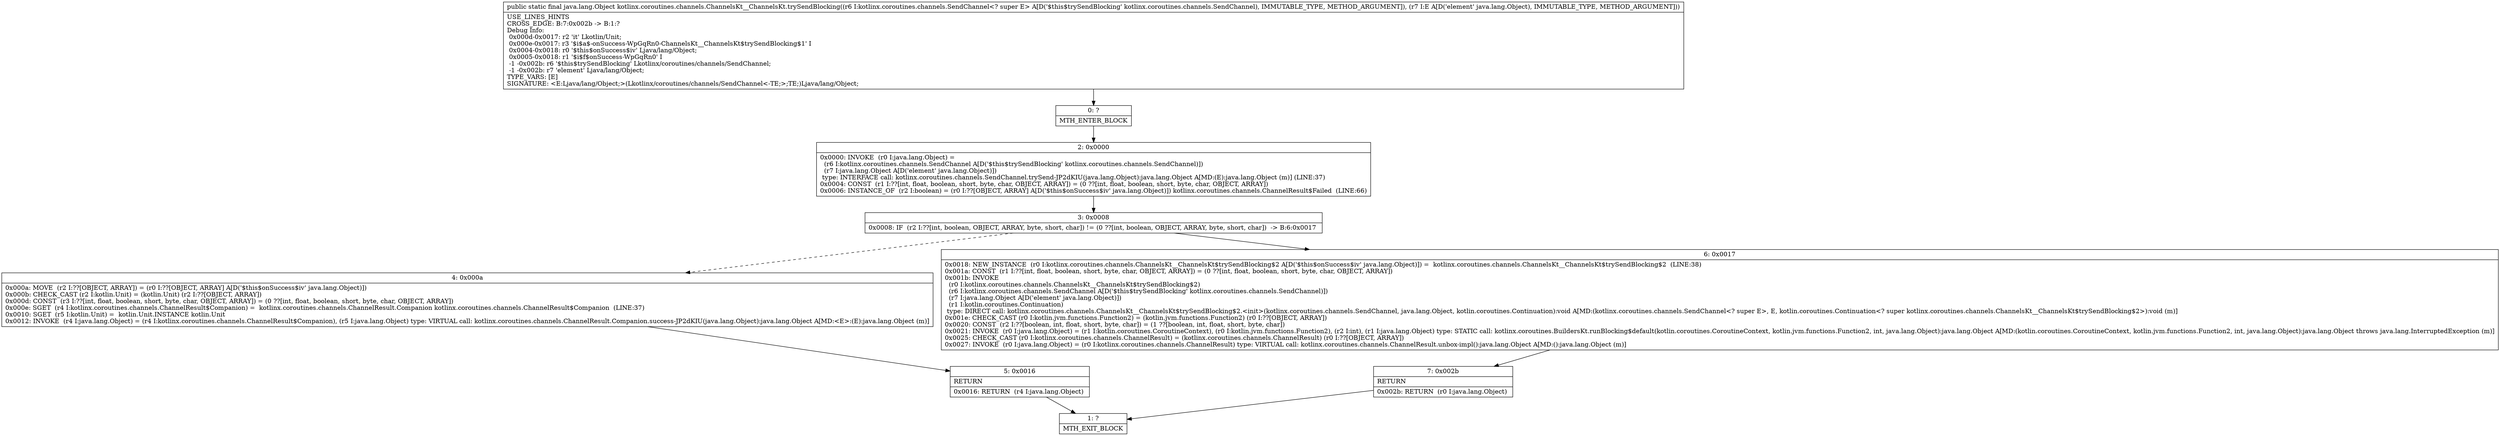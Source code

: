 digraph "CFG forkotlinx.coroutines.channels.ChannelsKt__ChannelsKt.trySendBlocking(Lkotlinx\/coroutines\/channels\/SendChannel;Ljava\/lang\/Object;)Ljava\/lang\/Object;" {
Node_0 [shape=record,label="{0\:\ ?|MTH_ENTER_BLOCK\l}"];
Node_2 [shape=record,label="{2\:\ 0x0000|0x0000: INVOKE  (r0 I:java.lang.Object) = \l  (r6 I:kotlinx.coroutines.channels.SendChannel A[D('$this$trySendBlocking' kotlinx.coroutines.channels.SendChannel)])\l  (r7 I:java.lang.Object A[D('element' java.lang.Object)])\l type: INTERFACE call: kotlinx.coroutines.channels.SendChannel.trySend\-JP2dKIU(java.lang.Object):java.lang.Object A[MD:(E):java.lang.Object (m)] (LINE:37)\l0x0004: CONST  (r1 I:??[int, float, boolean, short, byte, char, OBJECT, ARRAY]) = (0 ??[int, float, boolean, short, byte, char, OBJECT, ARRAY]) \l0x0006: INSTANCE_OF  (r2 I:boolean) = (r0 I:??[OBJECT, ARRAY] A[D('$this$onSuccess$iv' java.lang.Object)]) kotlinx.coroutines.channels.ChannelResult$Failed  (LINE:66)\l}"];
Node_3 [shape=record,label="{3\:\ 0x0008|0x0008: IF  (r2 I:??[int, boolean, OBJECT, ARRAY, byte, short, char]) != (0 ??[int, boolean, OBJECT, ARRAY, byte, short, char])  \-\> B:6:0x0017 \l}"];
Node_4 [shape=record,label="{4\:\ 0x000a|0x000a: MOVE  (r2 I:??[OBJECT, ARRAY]) = (r0 I:??[OBJECT, ARRAY] A[D('$this$onSuccess$iv' java.lang.Object)]) \l0x000b: CHECK_CAST (r2 I:kotlin.Unit) = (kotlin.Unit) (r2 I:??[OBJECT, ARRAY]) \l0x000d: CONST  (r3 I:??[int, float, boolean, short, byte, char, OBJECT, ARRAY]) = (0 ??[int, float, boolean, short, byte, char, OBJECT, ARRAY]) \l0x000e: SGET  (r4 I:kotlinx.coroutines.channels.ChannelResult$Companion) =  kotlinx.coroutines.channels.ChannelResult.Companion kotlinx.coroutines.channels.ChannelResult$Companion  (LINE:37)\l0x0010: SGET  (r5 I:kotlin.Unit) =  kotlin.Unit.INSTANCE kotlin.Unit \l0x0012: INVOKE  (r4 I:java.lang.Object) = (r4 I:kotlinx.coroutines.channels.ChannelResult$Companion), (r5 I:java.lang.Object) type: VIRTUAL call: kotlinx.coroutines.channels.ChannelResult.Companion.success\-JP2dKIU(java.lang.Object):java.lang.Object A[MD:\<E\>:(E):java.lang.Object (m)]\l}"];
Node_5 [shape=record,label="{5\:\ 0x0016|RETURN\l|0x0016: RETURN  (r4 I:java.lang.Object) \l}"];
Node_1 [shape=record,label="{1\:\ ?|MTH_EXIT_BLOCK\l}"];
Node_6 [shape=record,label="{6\:\ 0x0017|0x0018: NEW_INSTANCE  (r0 I:kotlinx.coroutines.channels.ChannelsKt__ChannelsKt$trySendBlocking$2 A[D('$this$onSuccess$iv' java.lang.Object)]) =  kotlinx.coroutines.channels.ChannelsKt__ChannelsKt$trySendBlocking$2  (LINE:38)\l0x001a: CONST  (r1 I:??[int, float, boolean, short, byte, char, OBJECT, ARRAY]) = (0 ??[int, float, boolean, short, byte, char, OBJECT, ARRAY]) \l0x001b: INVOKE  \l  (r0 I:kotlinx.coroutines.channels.ChannelsKt__ChannelsKt$trySendBlocking$2)\l  (r6 I:kotlinx.coroutines.channels.SendChannel A[D('$this$trySendBlocking' kotlinx.coroutines.channels.SendChannel)])\l  (r7 I:java.lang.Object A[D('element' java.lang.Object)])\l  (r1 I:kotlin.coroutines.Continuation)\l type: DIRECT call: kotlinx.coroutines.channels.ChannelsKt__ChannelsKt$trySendBlocking$2.\<init\>(kotlinx.coroutines.channels.SendChannel, java.lang.Object, kotlin.coroutines.Continuation):void A[MD:(kotlinx.coroutines.channels.SendChannel\<? super E\>, E, kotlin.coroutines.Continuation\<? super kotlinx.coroutines.channels.ChannelsKt__ChannelsKt$trySendBlocking$2\>):void (m)]\l0x001e: CHECK_CAST (r0 I:kotlin.jvm.functions.Function2) = (kotlin.jvm.functions.Function2) (r0 I:??[OBJECT, ARRAY]) \l0x0020: CONST  (r2 I:??[boolean, int, float, short, byte, char]) = (1 ??[boolean, int, float, short, byte, char]) \l0x0021: INVOKE  (r0 I:java.lang.Object) = (r1 I:kotlin.coroutines.CoroutineContext), (r0 I:kotlin.jvm.functions.Function2), (r2 I:int), (r1 I:java.lang.Object) type: STATIC call: kotlinx.coroutines.BuildersKt.runBlocking$default(kotlin.coroutines.CoroutineContext, kotlin.jvm.functions.Function2, int, java.lang.Object):java.lang.Object A[MD:(kotlin.coroutines.CoroutineContext, kotlin.jvm.functions.Function2, int, java.lang.Object):java.lang.Object throws java.lang.InterruptedException (m)]\l0x0025: CHECK_CAST (r0 I:kotlinx.coroutines.channels.ChannelResult) = (kotlinx.coroutines.channels.ChannelResult) (r0 I:??[OBJECT, ARRAY]) \l0x0027: INVOKE  (r0 I:java.lang.Object) = (r0 I:kotlinx.coroutines.channels.ChannelResult) type: VIRTUAL call: kotlinx.coroutines.channels.ChannelResult.unbox\-impl():java.lang.Object A[MD:():java.lang.Object (m)]\l}"];
Node_7 [shape=record,label="{7\:\ 0x002b|RETURN\l|0x002b: RETURN  (r0 I:java.lang.Object) \l}"];
MethodNode[shape=record,label="{public static final java.lang.Object kotlinx.coroutines.channels.ChannelsKt__ChannelsKt.trySendBlocking((r6 I:kotlinx.coroutines.channels.SendChannel\<? super E\> A[D('$this$trySendBlocking' kotlinx.coroutines.channels.SendChannel), IMMUTABLE_TYPE, METHOD_ARGUMENT]), (r7 I:E A[D('element' java.lang.Object), IMMUTABLE_TYPE, METHOD_ARGUMENT]))  | USE_LINES_HINTS\lCROSS_EDGE: B:7:0x002b \-\> B:1:?\lDebug Info:\l  0x000d\-0x0017: r2 'it' Lkotlin\/Unit;\l  0x000e\-0x0017: r3 '$i$a$\-onSuccess\-WpGqRn0\-ChannelsKt__ChannelsKt$trySendBlocking$1' I\l  0x0004\-0x0018: r0 '$this$onSuccess$iv' Ljava\/lang\/Object;\l  0x0005\-0x0018: r1 '$i$f$onSuccess\-WpGqRn0' I\l  \-1 \-0x002b: r6 '$this$trySendBlocking' Lkotlinx\/coroutines\/channels\/SendChannel;\l  \-1 \-0x002b: r7 'element' Ljava\/lang\/Object;\lTYPE_VARS: [E]\lSIGNATURE: \<E:Ljava\/lang\/Object;\>(Lkotlinx\/coroutines\/channels\/SendChannel\<\-TE;\>;TE;)Ljava\/lang\/Object;\l}"];
MethodNode -> Node_0;Node_0 -> Node_2;
Node_2 -> Node_3;
Node_3 -> Node_4[style=dashed];
Node_3 -> Node_6;
Node_4 -> Node_5;
Node_5 -> Node_1;
Node_6 -> Node_7;
Node_7 -> Node_1;
}

